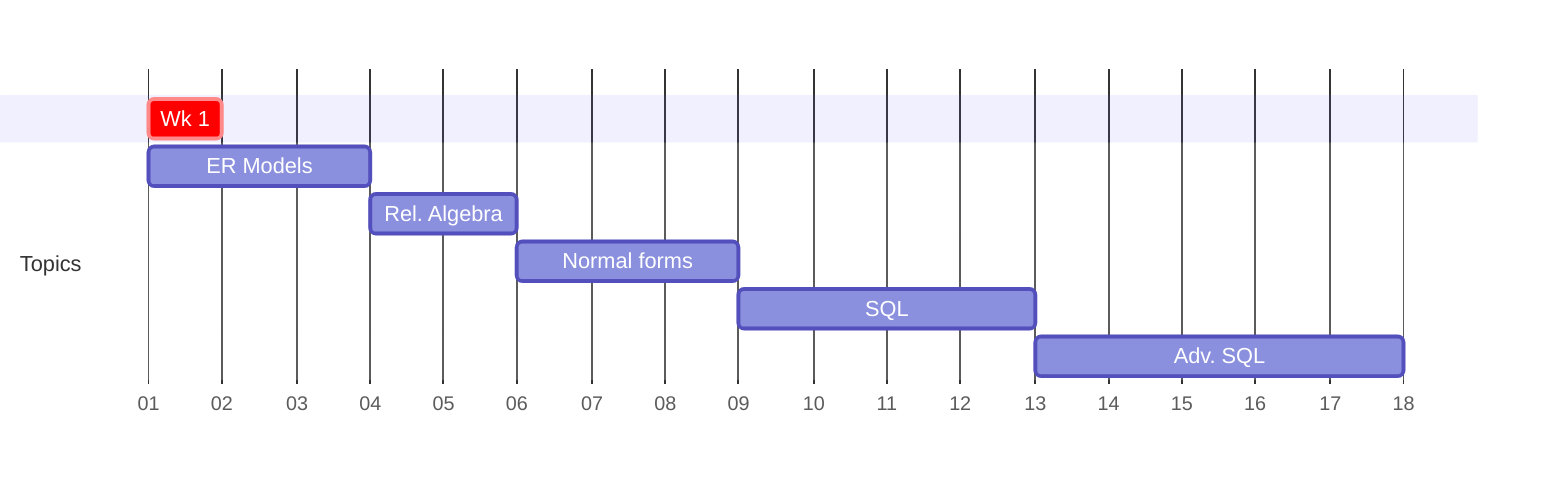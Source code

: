 gantt
        dateFormat  M/DD/YYYY
        axisFormat  %W

        section    
        Wk 1 : crit, weekblock, 1/7/2024, 1w

        section Topics
        ER Models : m1, 1/7/2024, 3w
        Rel. Algebra: m4, after m1, 2w
        Normal forms: m5, after m4, 3w
        SQL : m6, after m5, 4w
        Adv. SQL: m7, after m6, 5w